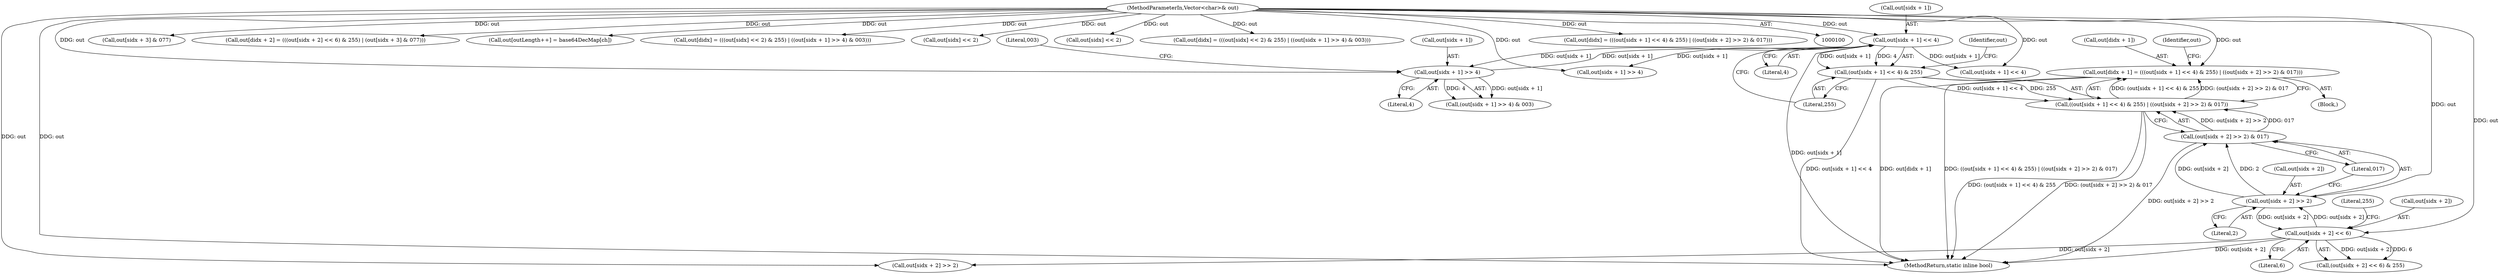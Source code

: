 digraph "0_Chrome_91b27188b728e90c651c55a985d23ad0c26eb662@array" {
"1000295" [label="(Call,out[didx + 1] = (((out[sidx + 1] << 4) & 255) | ((out[sidx + 2] >> 2) & 017)))"];
"1000301" [label="(Call,((out[sidx + 1] << 4) & 255) | ((out[sidx + 2] >> 2) & 017))"];
"1000302" [label="(Call,(out[sidx + 1] << 4) & 255)"];
"1000303" [label="(Call,out[sidx + 1] << 4)"];
"1000287" [label="(Call,out[sidx + 1] >> 4)"];
"1000103" [label="(MethodParameterIn,Vector<char>& out)"];
"1000311" [label="(Call,(out[sidx + 2] >> 2) & 017)"];
"1000312" [label="(Call,out[sidx + 2] >> 2)"];
"1000328" [label="(Call,out[sidx + 2] << 6)"];
"1000327" [label="(Call,(out[sidx + 2] << 6) & 255)"];
"1000336" [label="(Call,out[sidx + 3] & 077)"];
"1000334" [label="(Literal,6)"];
"1000320" [label="(Call,out[didx + 2] = (((out[sidx + 2] << 6) & 255) | (out[sidx + 3] & 077)))"];
"1000296" [label="(Call,out[didx + 1])"];
"1000195" [label="(Call,out[outLength++] = base64DecMap[ch])"];
"1000294" [label="(Literal,003)"];
"1000314" [label="(Identifier,out)"];
"1000353" [label="(Call,out[didx] = (((out[sidx] << 2) & 255) | ((out[sidx + 1] >> 4) & 003)))"];
"1000103" [label="(MethodParameterIn,Vector<char>& out)"];
"1000273" [label="(Block,)"];
"1000319" [label="(Literal,017)"];
"1000312" [label="(Call,out[sidx + 2] >> 2)"];
"1000359" [label="(Call,out[sidx] << 2)"];
"1000301" [label="(Call,((out[sidx + 1] << 4) & 255) | ((out[sidx + 2] >> 2) & 017))"];
"1000311" [label="(Call,(out[sidx + 2] >> 2) & 017)"];
"1000310" [label="(Literal,255)"];
"1000280" [label="(Call,out[sidx] << 2)"];
"1000309" [label="(Literal,4)"];
"1000274" [label="(Call,out[didx] = (((out[sidx] << 2) & 255) | ((out[sidx + 1] >> 4) & 003)))"];
"1000394" [label="(Call,out[sidx + 2] >> 2)"];
"1000287" [label="(Call,out[sidx + 1] >> 4)"];
"1000366" [label="(Call,out[sidx + 1] >> 4)"];
"1000313" [label="(Call,out[sidx + 2])"];
"1000303" [label="(Call,out[sidx + 1] << 4)"];
"1000304" [label="(Call,out[sidx + 1])"];
"1000329" [label="(Call,out[sidx + 2])"];
"1000318" [label="(Literal,2)"];
"1000328" [label="(Call,out[sidx + 2] << 6)"];
"1000295" [label="(Call,out[didx + 1] = (((out[sidx + 1] << 4) & 255) | ((out[sidx + 2] >> 2) & 017)))"];
"1000288" [label="(Call,out[sidx + 1])"];
"1000286" [label="(Call,(out[sidx + 1] >> 4) & 003)"];
"1000322" [label="(Identifier,out)"];
"1000410" [label="(MethodReturn,static inline bool)"];
"1000335" [label="(Literal,255)"];
"1000302" [label="(Call,(out[sidx + 1] << 4) & 255)"];
"1000385" [label="(Call,out[sidx + 1] << 4)"];
"1000379" [label="(Call,out[didx] = (((out[sidx + 1] << 4) & 255) | ((out[sidx + 2] >> 2) & 017)))"];
"1000293" [label="(Literal,4)"];
"1000295" -> "1000273"  [label="AST: "];
"1000295" -> "1000301"  [label="CFG: "];
"1000296" -> "1000295"  [label="AST: "];
"1000301" -> "1000295"  [label="AST: "];
"1000322" -> "1000295"  [label="CFG: "];
"1000295" -> "1000410"  [label="DDG: out[didx + 1]"];
"1000295" -> "1000410"  [label="DDG: ((out[sidx + 1] << 4) & 255) | ((out[sidx + 2] >> 2) & 017)"];
"1000301" -> "1000295"  [label="DDG: (out[sidx + 1] << 4) & 255"];
"1000301" -> "1000295"  [label="DDG: (out[sidx + 2] >> 2) & 017"];
"1000103" -> "1000295"  [label="DDG: out"];
"1000301" -> "1000311"  [label="CFG: "];
"1000302" -> "1000301"  [label="AST: "];
"1000311" -> "1000301"  [label="AST: "];
"1000301" -> "1000410"  [label="DDG: (out[sidx + 2] >> 2) & 017"];
"1000301" -> "1000410"  [label="DDG: (out[sidx + 1] << 4) & 255"];
"1000302" -> "1000301"  [label="DDG: out[sidx + 1] << 4"];
"1000302" -> "1000301"  [label="DDG: 255"];
"1000311" -> "1000301"  [label="DDG: out[sidx + 2] >> 2"];
"1000311" -> "1000301"  [label="DDG: 017"];
"1000302" -> "1000310"  [label="CFG: "];
"1000303" -> "1000302"  [label="AST: "];
"1000310" -> "1000302"  [label="AST: "];
"1000314" -> "1000302"  [label="CFG: "];
"1000302" -> "1000410"  [label="DDG: out[sidx + 1] << 4"];
"1000303" -> "1000302"  [label="DDG: out[sidx + 1]"];
"1000303" -> "1000302"  [label="DDG: 4"];
"1000303" -> "1000309"  [label="CFG: "];
"1000304" -> "1000303"  [label="AST: "];
"1000309" -> "1000303"  [label="AST: "];
"1000310" -> "1000303"  [label="CFG: "];
"1000303" -> "1000410"  [label="DDG: out[sidx + 1]"];
"1000303" -> "1000287"  [label="DDG: out[sidx + 1]"];
"1000287" -> "1000303"  [label="DDG: out[sidx + 1]"];
"1000103" -> "1000303"  [label="DDG: out"];
"1000303" -> "1000366"  [label="DDG: out[sidx + 1]"];
"1000303" -> "1000385"  [label="DDG: out[sidx + 1]"];
"1000287" -> "1000286"  [label="AST: "];
"1000287" -> "1000293"  [label="CFG: "];
"1000288" -> "1000287"  [label="AST: "];
"1000293" -> "1000287"  [label="AST: "];
"1000294" -> "1000287"  [label="CFG: "];
"1000287" -> "1000286"  [label="DDG: out[sidx + 1]"];
"1000287" -> "1000286"  [label="DDG: 4"];
"1000103" -> "1000287"  [label="DDG: out"];
"1000103" -> "1000100"  [label="AST: "];
"1000103" -> "1000410"  [label="DDG: out"];
"1000103" -> "1000195"  [label="DDG: out"];
"1000103" -> "1000274"  [label="DDG: out"];
"1000103" -> "1000280"  [label="DDG: out"];
"1000103" -> "1000312"  [label="DDG: out"];
"1000103" -> "1000320"  [label="DDG: out"];
"1000103" -> "1000328"  [label="DDG: out"];
"1000103" -> "1000336"  [label="DDG: out"];
"1000103" -> "1000353"  [label="DDG: out"];
"1000103" -> "1000359"  [label="DDG: out"];
"1000103" -> "1000366"  [label="DDG: out"];
"1000103" -> "1000379"  [label="DDG: out"];
"1000103" -> "1000385"  [label="DDG: out"];
"1000103" -> "1000394"  [label="DDG: out"];
"1000311" -> "1000319"  [label="CFG: "];
"1000312" -> "1000311"  [label="AST: "];
"1000319" -> "1000311"  [label="AST: "];
"1000311" -> "1000410"  [label="DDG: out[sidx + 2] >> 2"];
"1000312" -> "1000311"  [label="DDG: out[sidx + 2]"];
"1000312" -> "1000311"  [label="DDG: 2"];
"1000312" -> "1000318"  [label="CFG: "];
"1000313" -> "1000312"  [label="AST: "];
"1000318" -> "1000312"  [label="AST: "];
"1000319" -> "1000312"  [label="CFG: "];
"1000328" -> "1000312"  [label="DDG: out[sidx + 2]"];
"1000312" -> "1000328"  [label="DDG: out[sidx + 2]"];
"1000328" -> "1000327"  [label="AST: "];
"1000328" -> "1000334"  [label="CFG: "];
"1000329" -> "1000328"  [label="AST: "];
"1000334" -> "1000328"  [label="AST: "];
"1000335" -> "1000328"  [label="CFG: "];
"1000328" -> "1000410"  [label="DDG: out[sidx + 2]"];
"1000328" -> "1000327"  [label="DDG: out[sidx + 2]"];
"1000328" -> "1000327"  [label="DDG: 6"];
"1000328" -> "1000394"  [label="DDG: out[sidx + 2]"];
}
